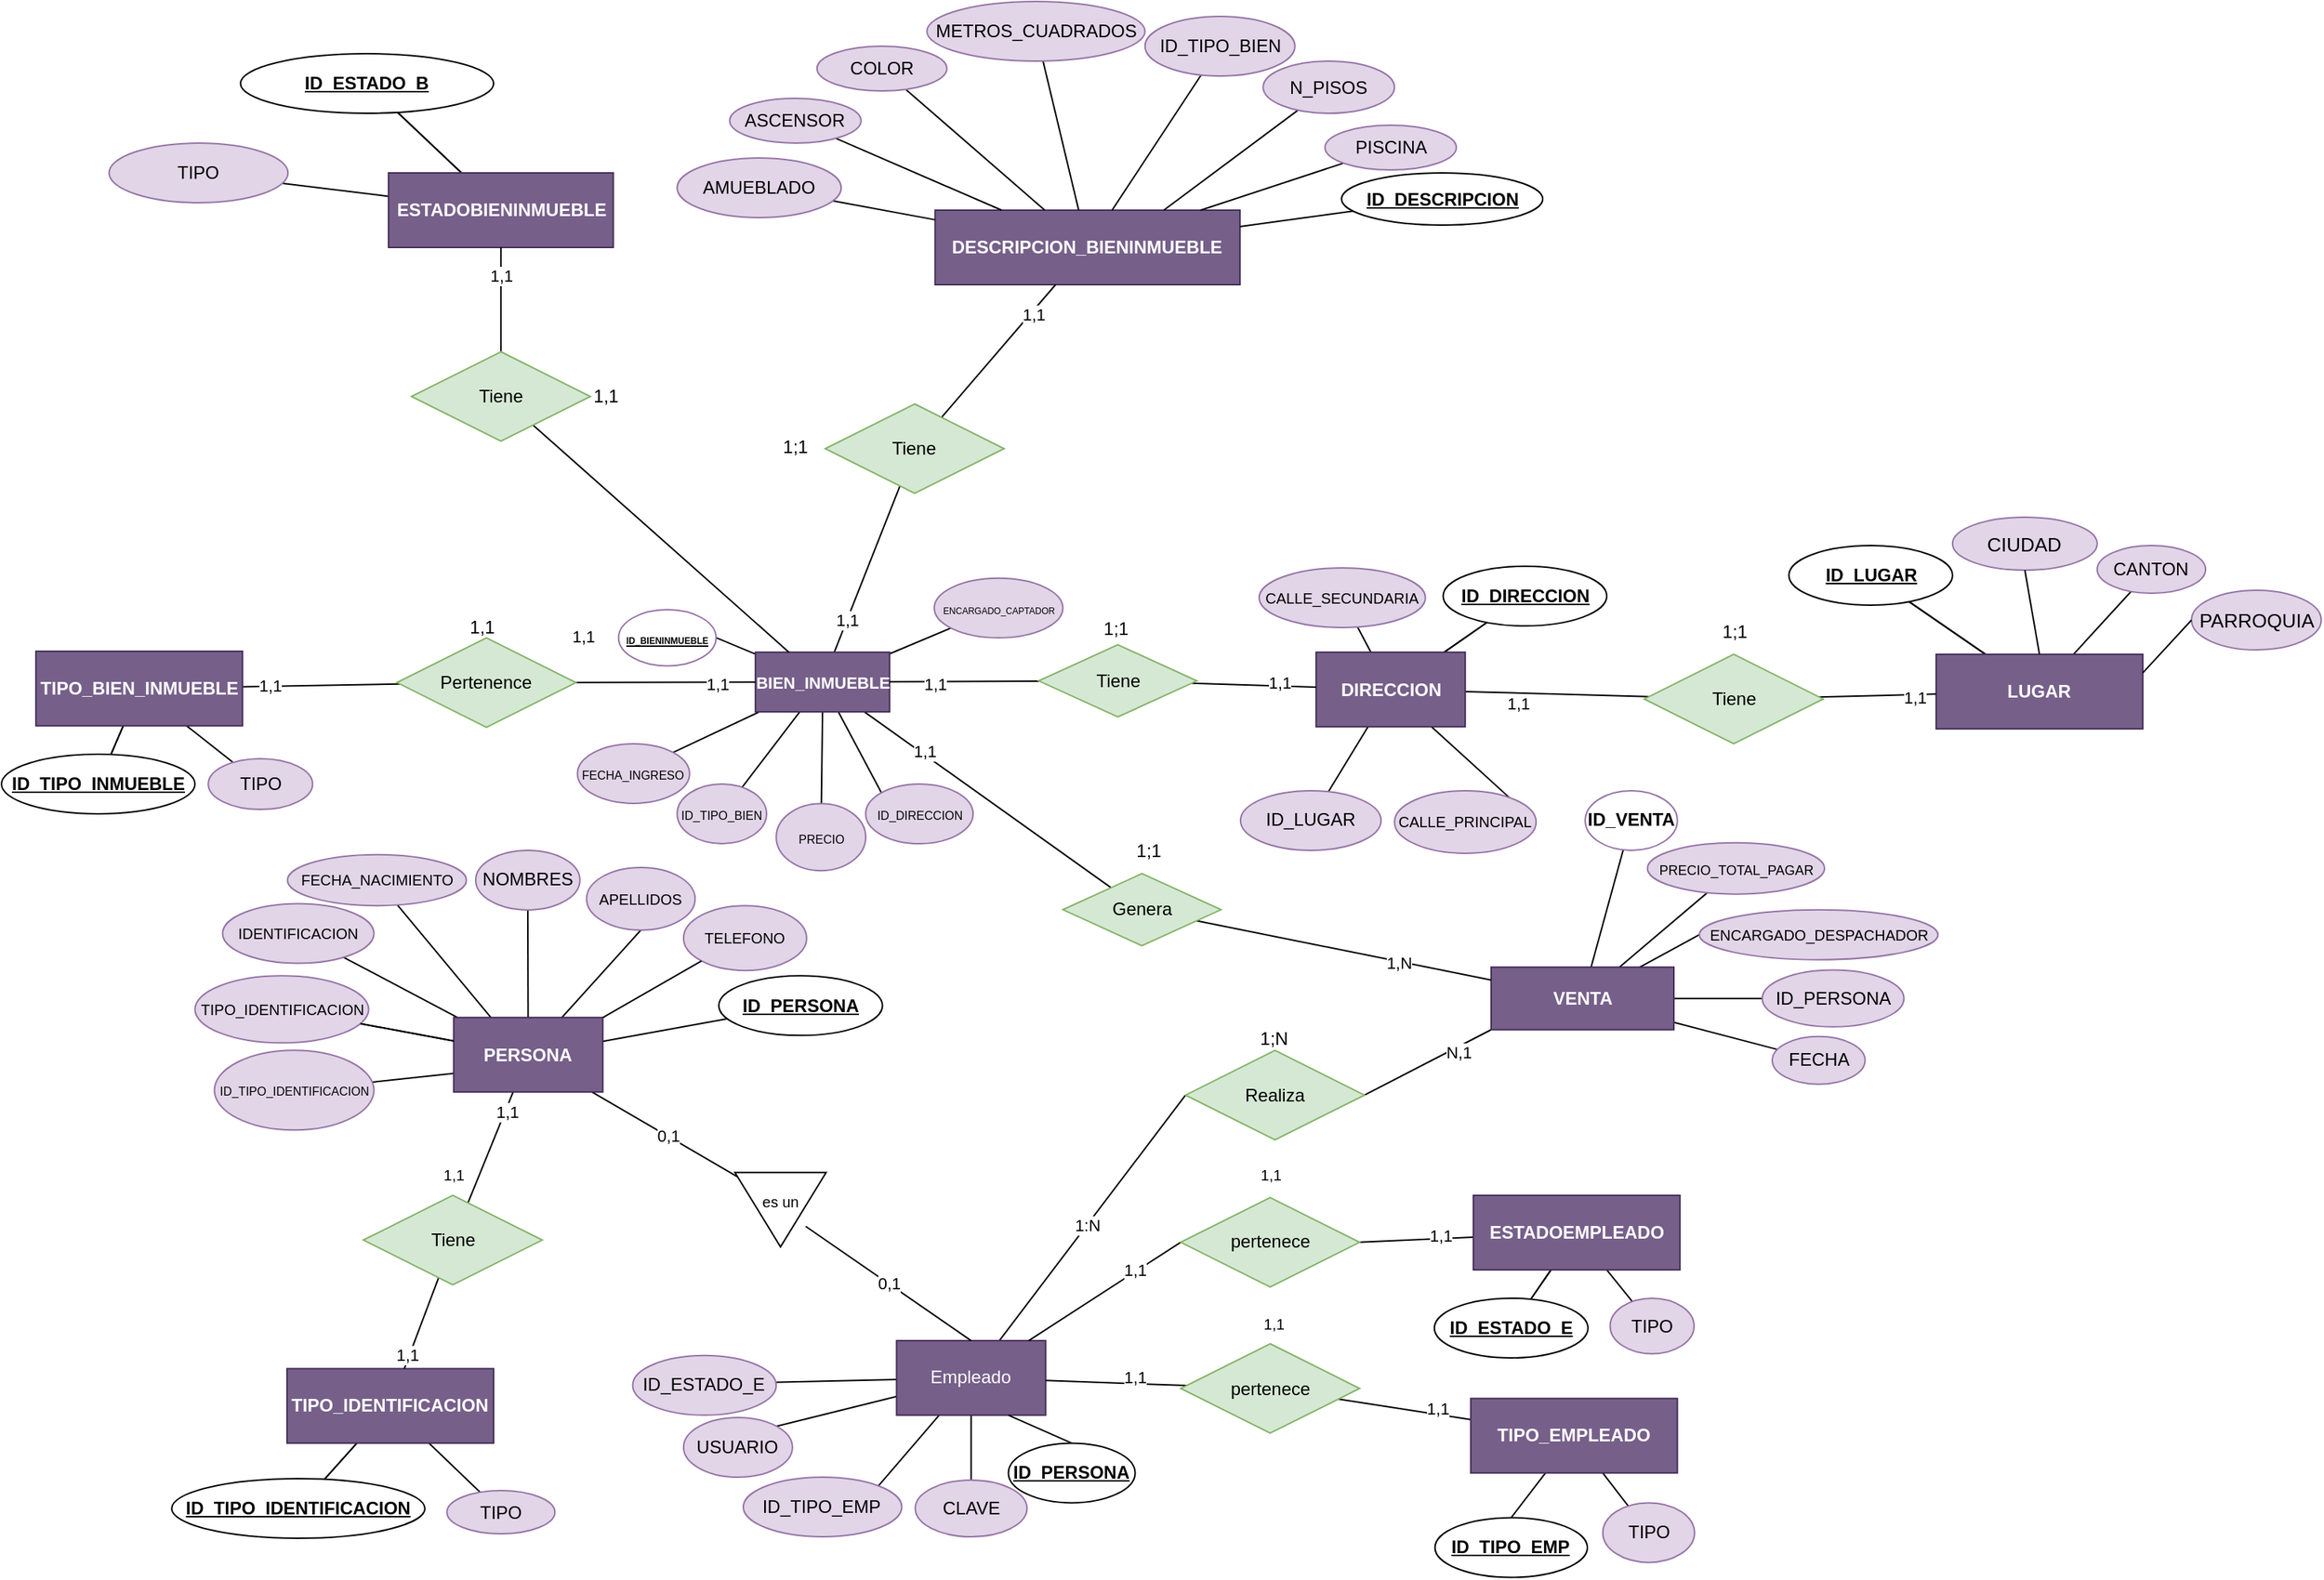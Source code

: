 <mxfile version="20.2.5" type="github">
  <diagram id="VrLLJXBjRSbxZT5z34Pf" name="Page-1">
    <mxGraphModel dx="2840" dy="1198" grid="1" gridSize="10" guides="1" tooltips="1" connect="1" arrows="1" fold="1" page="1" pageScale="1" pageWidth="827" pageHeight="1169" math="0" shadow="0">
      <root>
        <mxCell id="0" />
        <mxCell id="1" parent="0" />
        <mxCell id="OJ1iwJhoWzqSFsac9uJp-1" value="" style="edgeStyle=none;rounded=0;orthogonalLoop=1;jettySize=auto;html=1;endArrow=none;endFill=0;entryX=1;entryY=0.5;entryDx=0;entryDy=0;" edge="1" parent="1" source="OJ1iwJhoWzqSFsac9uJp-11" target="OJ1iwJhoWzqSFsac9uJp-12">
          <mxGeometry relative="1" as="geometry">
            <mxPoint x="528.65" y="450" as="targetPoint" />
          </mxGeometry>
        </mxCell>
        <mxCell id="OJ1iwJhoWzqSFsac9uJp-2" value="" style="edgeStyle=none;rounded=0;orthogonalLoop=1;jettySize=auto;html=1;endArrow=none;endFill=0;" edge="1" parent="1" source="OJ1iwJhoWzqSFsac9uJp-11" target="OJ1iwJhoWzqSFsac9uJp-13">
          <mxGeometry relative="1" as="geometry" />
        </mxCell>
        <mxCell id="OJ1iwJhoWzqSFsac9uJp-3" value="" style="edgeStyle=none;rounded=0;orthogonalLoop=1;jettySize=auto;html=1;endArrow=none;endFill=0;exitX=0.5;exitY=1;exitDx=0;exitDy=0;" edge="1" parent="1" source="OJ1iwJhoWzqSFsac9uJp-11" target="OJ1iwJhoWzqSFsac9uJp-14">
          <mxGeometry relative="1" as="geometry">
            <mxPoint x="645.6" y="564.58" as="sourcePoint" />
          </mxGeometry>
        </mxCell>
        <mxCell id="OJ1iwJhoWzqSFsac9uJp-4" value="" style="rounded=0;orthogonalLoop=1;jettySize=auto;html=1;entryX=0;entryY=0;entryDx=0;entryDy=0;endArrow=none;endFill=0;" edge="1" parent="1" source="OJ1iwJhoWzqSFsac9uJp-11" target="OJ1iwJhoWzqSFsac9uJp-16">
          <mxGeometry relative="1" as="geometry">
            <mxPoint x="768.85" y="502.21" as="targetPoint" />
          </mxGeometry>
        </mxCell>
        <mxCell id="OJ1iwJhoWzqSFsac9uJp-5" value="" style="edgeStyle=none;rounded=0;orthogonalLoop=1;jettySize=auto;html=1;endArrow=none;endFill=0;" edge="1" parent="1" source="OJ1iwJhoWzqSFsac9uJp-11" target="OJ1iwJhoWzqSFsac9uJp-17">
          <mxGeometry relative="1" as="geometry" />
        </mxCell>
        <mxCell id="OJ1iwJhoWzqSFsac9uJp-6" value="" style="edgeStyle=none;rounded=0;orthogonalLoop=1;jettySize=auto;html=1;endArrow=none;endFill=0;entryX=1;entryY=0;entryDx=0;entryDy=0;" edge="1" parent="1" source="OJ1iwJhoWzqSFsac9uJp-11" target="OJ1iwJhoWzqSFsac9uJp-18">
          <mxGeometry relative="1" as="geometry">
            <mxPoint x="475.6" y="564.58" as="targetPoint" />
          </mxGeometry>
        </mxCell>
        <mxCell id="OJ1iwJhoWzqSFsac9uJp-7" style="endArrow=none;html=1;fontFamily=Helvetica;fontSize=11;fontColor=default;align=center;strokeColor=default;edgeStyle=none;" edge="1" parent="1" source="OJ1iwJhoWzqSFsac9uJp-11" target="OJ1iwJhoWzqSFsac9uJp-129">
          <mxGeometry relative="1" as="geometry" />
        </mxCell>
        <mxCell id="OJ1iwJhoWzqSFsac9uJp-8" value="1,1" style="edgeLabel;html=1;align=center;verticalAlign=middle;resizable=0;points=[];" vertex="1" connectable="0" parent="OJ1iwJhoWzqSFsac9uJp-7">
          <mxGeometry x="-0.526" y="2" relative="1" as="geometry">
            <mxPoint as="offset" />
          </mxGeometry>
        </mxCell>
        <mxCell id="OJ1iwJhoWzqSFsac9uJp-9" style="endArrow=none;html=1;fontFamily=Helvetica;fontSize=11;fontColor=default;align=center;strokeColor=default;edgeStyle=none;" edge="1" parent="1" source="OJ1iwJhoWzqSFsac9uJp-11" target="OJ1iwJhoWzqSFsac9uJp-182">
          <mxGeometry relative="1" as="geometry" />
        </mxCell>
        <mxCell id="OJ1iwJhoWzqSFsac9uJp-10" value="1,1" style="edgeLabel;html=1;align=center;verticalAlign=middle;resizable=0;points=[];" vertex="1" connectable="0" parent="OJ1iwJhoWzqSFsac9uJp-9">
          <mxGeometry x="-0.611" relative="1" as="geometry">
            <mxPoint as="offset" />
          </mxGeometry>
        </mxCell>
        <mxCell id="OJ1iwJhoWzqSFsac9uJp-11" value="&lt;font style=&quot;font-size: 11px;&quot;&gt;&lt;b&gt;BIEN_INMUEBLE&lt;/b&gt;&lt;/font&gt;" style="rounded=0;whiteSpace=wrap;html=1;fillColor=#76608a;strokeColor=#432D57;fontColor=#ffffff;" vertex="1" parent="1">
          <mxGeometry x="525.6" y="526.58" width="90" height="40" as="geometry" />
        </mxCell>
        <mxCell id="OJ1iwJhoWzqSFsac9uJp-12" value="&lt;font color=&quot;#000000&quot; style=&quot;font-size: 6px;&quot;&gt;&lt;u&gt;ID_BIENINMUEBLE&lt;/u&gt;&lt;/font&gt;" style="ellipse;whiteSpace=wrap;html=1;rounded=0;fillColor=#FFFFFF;strokeColor=#9673a6;fontColor=#FFFFFF;fontStyle=1" vertex="1" parent="1">
          <mxGeometry x="433.83" y="497.97" width="65.38" height="37.75" as="geometry" />
        </mxCell>
        <mxCell id="OJ1iwJhoWzqSFsac9uJp-13" value="&lt;font style=&quot;font-size: 8px;&quot;&gt;ID_TIPO_BIEN&lt;/font&gt;" style="ellipse;whiteSpace=wrap;html=1;rounded=0;fillColor=#e1d5e7;strokeColor=#9673a6;" vertex="1" parent="1">
          <mxGeometry x="473.11" y="614.99" width="60" height="40" as="geometry" />
        </mxCell>
        <mxCell id="OJ1iwJhoWzqSFsac9uJp-14" value="&lt;font style=&quot;font-size: 8px;&quot;&gt;PRECIO&lt;/font&gt;" style="ellipse;whiteSpace=wrap;html=1;rounded=0;fillColor=#e1d5e7;strokeColor=#9673a6;" vertex="1" parent="1">
          <mxGeometry x="539.55" y="628.09" width="60" height="45" as="geometry" />
        </mxCell>
        <mxCell id="OJ1iwJhoWzqSFsac9uJp-15" style="edgeStyle=none;rounded=0;orthogonalLoop=1;jettySize=auto;html=1;exitX=0.5;exitY=1;exitDx=0;exitDy=0;endArrow=none;endFill=0;" edge="1" parent="1" source="OJ1iwJhoWzqSFsac9uJp-11" target="OJ1iwJhoWzqSFsac9uJp-11">
          <mxGeometry relative="1" as="geometry" />
        </mxCell>
        <mxCell id="OJ1iwJhoWzqSFsac9uJp-16" value="&lt;font style=&quot;font-size: 8px;&quot;&gt;ID_DIRECCION&lt;/font&gt;" style="ellipse;whiteSpace=wrap;html=1;rounded=0;fillColor=#e1d5e7;strokeColor=#9673a6;" vertex="1" parent="1">
          <mxGeometry x="599.55" y="614.99" width="72" height="40" as="geometry" />
        </mxCell>
        <mxCell id="OJ1iwJhoWzqSFsac9uJp-17" value="&lt;font style=&quot;font-size: 6px;&quot;&gt;ENCARGADO_CAPTADOR&lt;/font&gt;" style="ellipse;whiteSpace=wrap;html=1;rounded=0;fillColor=#e1d5e7;strokeColor=#9673a6;" vertex="1" parent="1">
          <mxGeometry x="645.53" y="476.93" width="86.25" height="40" as="geometry" />
        </mxCell>
        <mxCell id="OJ1iwJhoWzqSFsac9uJp-18" value="&lt;font style=&quot;font-size: 8px;&quot;&gt;FECHA_INGRESO&lt;/font&gt;" style="ellipse;whiteSpace=wrap;html=1;rounded=0;fillColor=#e1d5e7;strokeColor=#9673a6;" vertex="1" parent="1">
          <mxGeometry x="406.21" y="587.97" width="75.25" height="40" as="geometry" />
        </mxCell>
        <mxCell id="OJ1iwJhoWzqSFsac9uJp-19" value="" style="edgeStyle=none;rounded=0;orthogonalLoop=1;jettySize=auto;html=1;endArrow=none;endFill=0;" edge="1" parent="1" source="OJ1iwJhoWzqSFsac9uJp-24" target="OJ1iwJhoWzqSFsac9uJp-25">
          <mxGeometry relative="1" as="geometry" />
        </mxCell>
        <mxCell id="OJ1iwJhoWzqSFsac9uJp-20" value="" style="edgeStyle=none;rounded=0;orthogonalLoop=1;jettySize=auto;html=1;endArrow=none;endFill=0;entryX=0;entryY=0.5;entryDx=0;entryDy=0;" edge="1" parent="1" source="OJ1iwJhoWzqSFsac9uJp-24" target="OJ1iwJhoWzqSFsac9uJp-26">
          <mxGeometry relative="1" as="geometry" />
        </mxCell>
        <mxCell id="OJ1iwJhoWzqSFsac9uJp-21" value="" style="edgeStyle=none;rounded=0;orthogonalLoop=1;jettySize=auto;html=1;endArrow=none;endFill=0;entryX=0;entryY=0.5;entryDx=0;entryDy=0;" edge="1" parent="1" source="OJ1iwJhoWzqSFsac9uJp-24" target="OJ1iwJhoWzqSFsac9uJp-57">
          <mxGeometry relative="1" as="geometry" />
        </mxCell>
        <mxCell id="OJ1iwJhoWzqSFsac9uJp-22" value="" style="edgeStyle=none;rounded=0;orthogonalLoop=1;jettySize=auto;html=1;endArrow=none;endFill=0;" edge="1" parent="1" source="OJ1iwJhoWzqSFsac9uJp-24" target="OJ1iwJhoWzqSFsac9uJp-58">
          <mxGeometry relative="1" as="geometry" />
        </mxCell>
        <mxCell id="OJ1iwJhoWzqSFsac9uJp-23" value="" style="edgeStyle=none;rounded=0;orthogonalLoop=1;jettySize=auto;html=1;endArrow=none;endFill=0;" edge="1" parent="1" source="OJ1iwJhoWzqSFsac9uJp-24" target="OJ1iwJhoWzqSFsac9uJp-59">
          <mxGeometry relative="1" as="geometry" />
        </mxCell>
        <mxCell id="OJ1iwJhoWzqSFsac9uJp-24" value="VENTA" style="rounded=0;whiteSpace=wrap;html=1;fillColor=#76608a;strokeColor=#432D57;fontColor=#ffffff;fontStyle=1" vertex="1" parent="1">
          <mxGeometry x="1019" y="737.84" width="122.5" height="42" as="geometry" />
        </mxCell>
        <mxCell id="OJ1iwJhoWzqSFsac9uJp-25" value="&lt;b&gt;&lt;u&gt;&lt;font color=&quot;#000000&quot;&gt;ID_VENTA&lt;/font&gt;&lt;/u&gt;&lt;/b&gt;" style="ellipse;whiteSpace=wrap;html=1;rounded=0;fillColor=#FFFFFF;strokeColor=#9673a6;fontColor=#FFFFFF;fontStyle=0" vertex="1" parent="1">
          <mxGeometry x="1082.05" y="619.47" width="61.8" height="40" as="geometry" />
        </mxCell>
        <mxCell id="OJ1iwJhoWzqSFsac9uJp-26" value="&lt;font style=&quot;font-size: 10px;&quot;&gt;ENCARGADO_DESPACHADOR&lt;/font&gt;" style="ellipse;whiteSpace=wrap;html=1;rounded=0;fillColor=#e1d5e7;strokeColor=#9673a6;" vertex="1" parent="1">
          <mxGeometry x="1158.62" y="699.33" width="160" height="33.51" as="geometry" />
        </mxCell>
        <mxCell id="OJ1iwJhoWzqSFsac9uJp-27" value="" style="rounded=0;orthogonalLoop=1;jettySize=auto;html=1;endArrow=none;endFill=0;" edge="1" parent="1" source="OJ1iwJhoWzqSFsac9uJp-37" target="OJ1iwJhoWzqSFsac9uJp-38">
          <mxGeometry relative="1" as="geometry" />
        </mxCell>
        <mxCell id="OJ1iwJhoWzqSFsac9uJp-28" value="" style="edgeStyle=none;rounded=0;orthogonalLoop=1;jettySize=auto;html=1;endArrow=none;endFill=0;" edge="1" parent="1" source="OJ1iwJhoWzqSFsac9uJp-37" target="OJ1iwJhoWzqSFsac9uJp-39">
          <mxGeometry relative="1" as="geometry" />
        </mxCell>
        <mxCell id="OJ1iwJhoWzqSFsac9uJp-29" value="" style="edgeStyle=none;rounded=0;orthogonalLoop=1;jettySize=auto;html=1;endArrow=none;endFill=0;entryX=0.5;entryY=1;entryDx=0;entryDy=0;" edge="1" parent="1" source="OJ1iwJhoWzqSFsac9uJp-37" target="OJ1iwJhoWzqSFsac9uJp-41">
          <mxGeometry relative="1" as="geometry">
            <mxPoint x="279.069" y="828.034" as="targetPoint" />
          </mxGeometry>
        </mxCell>
        <mxCell id="OJ1iwJhoWzqSFsac9uJp-30" value="" style="edgeStyle=none;rounded=0;orthogonalLoop=1;jettySize=auto;html=1;endArrow=none;endFill=0;" edge="1" parent="1" source="OJ1iwJhoWzqSFsac9uJp-37" target="OJ1iwJhoWzqSFsac9uJp-40">
          <mxGeometry relative="1" as="geometry" />
        </mxCell>
        <mxCell id="OJ1iwJhoWzqSFsac9uJp-31" value="" style="edgeStyle=none;rounded=0;orthogonalLoop=1;jettySize=auto;html=1;endArrow=none;endFill=0;" edge="1" parent="1" source="OJ1iwJhoWzqSFsac9uJp-37" target="OJ1iwJhoWzqSFsac9uJp-60">
          <mxGeometry relative="1" as="geometry" />
        </mxCell>
        <mxCell id="OJ1iwJhoWzqSFsac9uJp-32" value="" style="rounded=0;orthogonalLoop=1;jettySize=auto;html=1;endArrow=none;endFill=0;startArrow=none;exitX=0;exitY=0.75;exitDx=0;exitDy=0;" edge="1" parent="1" source="OJ1iwJhoWzqSFsac9uJp-37" target="OJ1iwJhoWzqSFsac9uJp-42">
          <mxGeometry relative="1" as="geometry" />
        </mxCell>
        <mxCell id="OJ1iwJhoWzqSFsac9uJp-33" value="" style="edgeStyle=none;rounded=0;orthogonalLoop=1;jettySize=auto;html=1;endArrow=none;endFill=0;exitX=0.25;exitY=0;exitDx=0;exitDy=0;" edge="1" parent="1" source="OJ1iwJhoWzqSFsac9uJp-37" target="OJ1iwJhoWzqSFsac9uJp-43">
          <mxGeometry relative="1" as="geometry" />
        </mxCell>
        <mxCell id="OJ1iwJhoWzqSFsac9uJp-34" style="endArrow=none;html=1;fontFamily=Helvetica;fontSize=11;fontColor=default;align=center;strokeColor=default;edgeStyle=none;" edge="1" parent="1" source="OJ1iwJhoWzqSFsac9uJp-37" target="OJ1iwJhoWzqSFsac9uJp-137">
          <mxGeometry relative="1" as="geometry" />
        </mxCell>
        <mxCell id="OJ1iwJhoWzqSFsac9uJp-35" value="1,1" style="edgeLabel;html=1;align=center;verticalAlign=middle;resizable=0;points=[];" connectable="0" vertex="1" parent="OJ1iwJhoWzqSFsac9uJp-34">
          <mxGeometry x="-0.629" y="1" relative="1" as="geometry">
            <mxPoint y="-1" as="offset" />
          </mxGeometry>
        </mxCell>
        <mxCell id="OJ1iwJhoWzqSFsac9uJp-36" value="0,1" style="rounded=0;orthogonalLoop=1;jettySize=auto;html=1;endArrow=none;endFill=0;" edge="1" parent="1" source="OJ1iwJhoWzqSFsac9uJp-37" target="OJ1iwJhoWzqSFsac9uJp-146">
          <mxGeometry relative="1" as="geometry" />
        </mxCell>
        <mxCell id="OJ1iwJhoWzqSFsac9uJp-37" value="PERSONA" style="rounded=0;whiteSpace=wrap;html=1;fillColor=#76608a;strokeColor=#432D57;fontColor=#ffffff;fontStyle=1" vertex="1" parent="1">
          <mxGeometry x="323.25" y="771.64" width="100" height="50" as="geometry" />
        </mxCell>
        <mxCell id="OJ1iwJhoWzqSFsac9uJp-38" value="NOMBRES" style="ellipse;whiteSpace=wrap;html=1;rounded=0;fillColor=#e1d5e7;strokeColor=#9673a6;" vertex="1" parent="1">
          <mxGeometry x="338.02" y="659.47" width="69.88" height="40" as="geometry" />
        </mxCell>
        <mxCell id="OJ1iwJhoWzqSFsac9uJp-39" value="ID_PERSONA" style="ellipse;whiteSpace=wrap;html=1;rounded=0;fillColor=#FFFFFF;fontColor=#000000;fontStyle=5" vertex="1" parent="1">
          <mxGeometry x="501.05" y="743.68" width="109.75" height="40" as="geometry" />
        </mxCell>
        <mxCell id="OJ1iwJhoWzqSFsac9uJp-40" value="&lt;span style=&quot;font-size: 10px;&quot;&gt;IDENTIFICACION&lt;/span&gt;" style="ellipse;whiteSpace=wrap;html=1;rounded=0;fillColor=#e1d5e7;strokeColor=#9673a6;" vertex="1" parent="1">
          <mxGeometry x="168.28" y="695.26" width="101.5" height="40" as="geometry" />
        </mxCell>
        <mxCell id="OJ1iwJhoWzqSFsac9uJp-41" value="&lt;span style=&quot;font-size: 10px;&quot;&gt;APELLIDOS&lt;/span&gt;" style="ellipse;whiteSpace=wrap;html=1;rounded=0;fillColor=#e1d5e7;strokeColor=#9673a6;" vertex="1" parent="1">
          <mxGeometry x="412.36" y="670.97" width="72.79" height="42.04" as="geometry" />
        </mxCell>
        <mxCell id="OJ1iwJhoWzqSFsac9uJp-42" value="&lt;font style=&quot;font-size: 8px;&quot;&gt;ID_TIPO_IDENTIFICACION&lt;/font&gt;" style="ellipse;whiteSpace=wrap;html=1;fillColor=#e1d5e7;strokeColor=#9673a6;rounded=0;" vertex="1" parent="1">
          <mxGeometry x="162.78" y="793.66" width="107" height="53.51" as="geometry" />
        </mxCell>
        <mxCell id="OJ1iwJhoWzqSFsac9uJp-43" value="&lt;font style=&quot;font-size: 10px;&quot;&gt;FECHA_NACIMIENTO&lt;/font&gt;" style="ellipse;whiteSpace=wrap;html=1;fillColor=#e1d5e7;strokeColor=#9673a6;rounded=0;" vertex="1" parent="1">
          <mxGeometry x="211.78" y="662.35" width="120" height="34.24" as="geometry" />
        </mxCell>
        <mxCell id="OJ1iwJhoWzqSFsac9uJp-44" value="" style="edgeStyle=none;rounded=0;orthogonalLoop=1;jettySize=auto;html=1;endArrow=none;endFill=0;entryX=1;entryY=0;entryDx=0;entryDy=0;" edge="1" parent="1" source="OJ1iwJhoWzqSFsac9uJp-50" target="OJ1iwJhoWzqSFsac9uJp-55">
          <mxGeometry relative="1" as="geometry">
            <mxPoint x="559.5" y="1045.894" as="targetPoint" />
          </mxGeometry>
        </mxCell>
        <mxCell id="OJ1iwJhoWzqSFsac9uJp-45" value="" style="rounded=0;orthogonalLoop=1;jettySize=auto;html=1;endArrow=none;endFill=0;entryX=1;entryY=0;entryDx=0;entryDy=0;" edge="1" parent="1" source="OJ1iwJhoWzqSFsac9uJp-50" target="OJ1iwJhoWzqSFsac9uJp-53">
          <mxGeometry relative="1" as="geometry" />
        </mxCell>
        <mxCell id="OJ1iwJhoWzqSFsac9uJp-46" value="" style="edgeStyle=none;rounded=0;orthogonalLoop=1;jettySize=auto;html=1;endArrow=none;endFill=0;entryX=0;entryY=0.5;entryDx=0;entryDy=0;" edge="1" parent="1" source="OJ1iwJhoWzqSFsac9uJp-50" target="OJ1iwJhoWzqSFsac9uJp-54">
          <mxGeometry relative="1" as="geometry" />
        </mxCell>
        <mxCell id="OJ1iwJhoWzqSFsac9uJp-47" value="" style="edgeStyle=none;rounded=0;orthogonalLoop=1;jettySize=auto;html=1;endArrow=none;endFill=0;exitX=0.5;exitY=1;exitDx=0;exitDy=0;" edge="1" parent="1" source="OJ1iwJhoWzqSFsac9uJp-50" target="OJ1iwJhoWzqSFsac9uJp-56">
          <mxGeometry relative="1" as="geometry">
            <mxPoint x="817.815" y="930.045" as="targetPoint" />
          </mxGeometry>
        </mxCell>
        <mxCell id="OJ1iwJhoWzqSFsac9uJp-48" style="endArrow=none;html=1;fontFamily=Helvetica;fontSize=11;fontColor=default;align=center;strokeColor=default;edgeStyle=none;entryX=0;entryY=0.5;entryDx=0;entryDy=0;" edge="1" parent="1" source="OJ1iwJhoWzqSFsac9uJp-50" target="OJ1iwJhoWzqSFsac9uJp-133">
          <mxGeometry relative="1" as="geometry" />
        </mxCell>
        <mxCell id="OJ1iwJhoWzqSFsac9uJp-49" value="1:N" style="edgeLabel;html=1;align=center;verticalAlign=middle;resizable=0;points=[];" connectable="0" vertex="1" parent="OJ1iwJhoWzqSFsac9uJp-48">
          <mxGeometry x="-0.322" y="-2" relative="1" as="geometry">
            <mxPoint x="15" y="-23" as="offset" />
          </mxGeometry>
        </mxCell>
        <mxCell id="OJ1iwJhoWzqSFsac9uJp-50" value="Empleado" style="rounded=0;whiteSpace=wrap;html=1;fillColor=#76608a;strokeColor=#432D57;fontColor=#ffffff;" vertex="1" parent="1">
          <mxGeometry x="620.25" y="988.41" width="100" height="50" as="geometry" />
        </mxCell>
        <mxCell id="OJ1iwJhoWzqSFsac9uJp-51" style="edgeStyle=none;rounded=0;orthogonalLoop=1;jettySize=auto;html=1;exitX=0.5;exitY=0;exitDx=0;exitDy=0;entryX=0.75;entryY=1;entryDx=0;entryDy=0;endArrow=none;endFill=0;" edge="1" parent="1" source="OJ1iwJhoWzqSFsac9uJp-52" target="OJ1iwJhoWzqSFsac9uJp-50">
          <mxGeometry relative="1" as="geometry" />
        </mxCell>
        <mxCell id="OJ1iwJhoWzqSFsac9uJp-52" value="&lt;font color=&quot;#000000&quot;&gt;&lt;u&gt;ID_PERSONA&lt;/u&gt;&lt;/font&gt;" style="ellipse;whiteSpace=wrap;html=1;rounded=0;fillColor=#FFFFFF;fontColor=#FFFFFF;fontStyle=1" vertex="1" parent="1">
          <mxGeometry x="695.25" y="1057.21" width="85" height="40" as="geometry" />
        </mxCell>
        <mxCell id="OJ1iwJhoWzqSFsac9uJp-53" value="ID_TIPO_EMP" style="ellipse;whiteSpace=wrap;html=1;fillColor=#e1d5e7;strokeColor=#9673a6;rounded=0;" vertex="1" parent="1">
          <mxGeometry x="517.48" y="1080" width="106.25" height="40" as="geometry" />
        </mxCell>
        <mxCell id="OJ1iwJhoWzqSFsac9uJp-54" value="ID_ESTADO_E" style="ellipse;whiteSpace=wrap;html=1;fillColor=#e1d5e7;strokeColor=#9673a6;rounded=0;" vertex="1" parent="1">
          <mxGeometry x="443.3" y="998.41" width="96.25" height="40" as="geometry" />
        </mxCell>
        <mxCell id="OJ1iwJhoWzqSFsac9uJp-55" value="USUARIO" style="ellipse;whiteSpace=wrap;html=1;fillColor=#e1d5e7;strokeColor=#9673a6;rounded=0;" vertex="1" parent="1">
          <mxGeometry x="477.42" y="1040" width="73" height="40" as="geometry" />
        </mxCell>
        <mxCell id="OJ1iwJhoWzqSFsac9uJp-56" value="CLAVE" style="ellipse;whiteSpace=wrap;html=1;fillColor=#e1d5e7;strokeColor=#9673a6;rounded=0;" vertex="1" parent="1">
          <mxGeometry x="632.75" y="1081.96" width="75" height="38.04" as="geometry" />
        </mxCell>
        <mxCell id="OJ1iwJhoWzqSFsac9uJp-57" value="ID_PERSONA" style="ellipse;whiteSpace=wrap;html=1;fillColor=#e1d5e7;strokeColor=#9673a6;rounded=0;" vertex="1" parent="1">
          <mxGeometry x="1200.8" y="739.78" width="95" height="38.13" as="geometry" />
        </mxCell>
        <mxCell id="OJ1iwJhoWzqSFsac9uJp-58" value="FECHA" style="ellipse;whiteSpace=wrap;html=1;fillColor=#e1d5e7;strokeColor=#9673a6;rounded=0;" vertex="1" parent="1">
          <mxGeometry x="1207.5" y="784.34" width="62.24" height="32" as="geometry" />
        </mxCell>
        <mxCell id="OJ1iwJhoWzqSFsac9uJp-59" value="&lt;font style=&quot;font-size: 9px;&quot;&gt;PRECIO_TOTAL_PAGAR&lt;/font&gt;" style="ellipse;whiteSpace=wrap;html=1;fillColor=#e1d5e7;strokeColor=#9673a6;rounded=0;" vertex="1" parent="1">
          <mxGeometry x="1123.81" y="654.33" width="118.75" height="34.51" as="geometry" />
        </mxCell>
        <mxCell id="OJ1iwJhoWzqSFsac9uJp-60" value="&lt;font style=&quot;font-size: 10px;&quot;&gt;TIPO_IDENTIFICACION&lt;/font&gt;" style="ellipse;whiteSpace=wrap;html=1;rounded=0;fillColor=#e1d5e7;strokeColor=#9673a6;" vertex="1" parent="1">
          <mxGeometry x="149.75" y="743.68" width="116.5" height="45" as="geometry" />
        </mxCell>
        <mxCell id="OJ1iwJhoWzqSFsac9uJp-61" value="" style="rounded=0;orthogonalLoop=1;jettySize=auto;html=1;endArrow=none;endFill=0;" edge="1" parent="1" source="OJ1iwJhoWzqSFsac9uJp-37" target="OJ1iwJhoWzqSFsac9uJp-60">
          <mxGeometry relative="1" as="geometry">
            <mxPoint x="370.585" y="821.64" as="sourcePoint" />
            <mxPoint x="353.817" y="978.929" as="targetPoint" />
          </mxGeometry>
        </mxCell>
        <mxCell id="OJ1iwJhoWzqSFsac9uJp-62" value="&lt;font style=&quot;font-size: 10px;&quot;&gt;TELEFONO&lt;/font&gt;" style="ellipse;whiteSpace=wrap;html=1;fillColor=#e1d5e7;strokeColor=#9673a6;rounded=0;" vertex="1" parent="1">
          <mxGeometry x="477.42" y="696.59" width="82.5" height="43.51" as="geometry" />
        </mxCell>
        <mxCell id="OJ1iwJhoWzqSFsac9uJp-63" value="" style="edgeStyle=none;rounded=0;orthogonalLoop=1;jettySize=auto;html=1;endArrow=none;endFill=0;exitX=1;exitY=0;exitDx=0;exitDy=0;entryX=0;entryY=1;entryDx=0;entryDy=0;" edge="1" parent="1" source="OJ1iwJhoWzqSFsac9uJp-37" target="OJ1iwJhoWzqSFsac9uJp-62">
          <mxGeometry relative="1" as="geometry">
            <mxPoint x="418.46" y="803.66" as="sourcePoint" />
            <mxPoint x="476.39" y="740.91" as="targetPoint" />
          </mxGeometry>
        </mxCell>
        <mxCell id="OJ1iwJhoWzqSFsac9uJp-64" value="" style="rounded=0;orthogonalLoop=1;jettySize=auto;html=1;endArrow=none;endFill=0;" edge="1" parent="1" source="OJ1iwJhoWzqSFsac9uJp-71" target="OJ1iwJhoWzqSFsac9uJp-72">
          <mxGeometry relative="1" as="geometry" />
        </mxCell>
        <mxCell id="OJ1iwJhoWzqSFsac9uJp-65" value="" style="edgeStyle=none;rounded=0;orthogonalLoop=1;jettySize=auto;html=1;endArrow=none;endFill=0;" edge="1" parent="1" source="OJ1iwJhoWzqSFsac9uJp-71" target="OJ1iwJhoWzqSFsac9uJp-73">
          <mxGeometry relative="1" as="geometry" />
        </mxCell>
        <mxCell id="OJ1iwJhoWzqSFsac9uJp-66" value="" style="edgeStyle=none;rounded=0;orthogonalLoop=1;jettySize=auto;html=1;endArrow=none;endFill=0;" edge="1" parent="1" source="OJ1iwJhoWzqSFsac9uJp-71" target="OJ1iwJhoWzqSFsac9uJp-73">
          <mxGeometry relative="1" as="geometry" />
        </mxCell>
        <mxCell id="OJ1iwJhoWzqSFsac9uJp-67" value="" style="edgeStyle=none;rounded=0;orthogonalLoop=1;jettySize=auto;html=1;endArrow=none;endFill=0;entryX=1;entryY=0.5;entryDx=0;entryDy=0;" edge="1" parent="1" source="OJ1iwJhoWzqSFsac9uJp-71" target="OJ1iwJhoWzqSFsac9uJp-75">
          <mxGeometry relative="1" as="geometry">
            <mxPoint x="857.419" y="582.974" as="targetPoint" />
          </mxGeometry>
        </mxCell>
        <mxCell id="OJ1iwJhoWzqSFsac9uJp-68" value="" style="edgeStyle=none;rounded=0;orthogonalLoop=1;jettySize=auto;html=1;endArrow=none;endFill=0;" edge="1" parent="1" source="OJ1iwJhoWzqSFsac9uJp-71" target="OJ1iwJhoWzqSFsac9uJp-74">
          <mxGeometry relative="1" as="geometry" />
        </mxCell>
        <mxCell id="OJ1iwJhoWzqSFsac9uJp-69" style="endArrow=none;html=1;fontFamily=Helvetica;fontSize=11;fontColor=default;align=center;strokeColor=default;" edge="1" parent="1" source="OJ1iwJhoWzqSFsac9uJp-71" target="OJ1iwJhoWzqSFsac9uJp-161">
          <mxGeometry relative="1" as="geometry" />
        </mxCell>
        <mxCell id="OJ1iwJhoWzqSFsac9uJp-70" value="1,1" style="edgeLabel;html=1;align=center;verticalAlign=middle;resizable=0;points=[];" vertex="1" connectable="0" parent="OJ1iwJhoWzqSFsac9uJp-69">
          <mxGeometry x="-0.421" y="-7" relative="1" as="geometry">
            <mxPoint as="offset" />
          </mxGeometry>
        </mxCell>
        <mxCell id="OJ1iwJhoWzqSFsac9uJp-71" value="DIRECCION" style="rounded=0;whiteSpace=wrap;html=1;fillColor=#76608a;strokeColor=#432D57;fontColor=#ffffff;fontStyle=1" vertex="1" parent="1">
          <mxGeometry x="901.6" y="526.58" width="100" height="50" as="geometry" />
        </mxCell>
        <mxCell id="OJ1iwJhoWzqSFsac9uJp-72" value="ID_LUGAR" style="ellipse;whiteSpace=wrap;html=1;rounded=0;fillColor=#e1d5e7;strokeColor=#9673a6;" vertex="1" parent="1">
          <mxGeometry x="850.91" y="619.47" width="94.25" height="40" as="geometry" />
        </mxCell>
        <mxCell id="OJ1iwJhoWzqSFsac9uJp-73" value="ID_DIRECCION" style="ellipse;whiteSpace=wrap;html=1;rounded=0;fillColor=#FFFFFF;fontColor=#000000;fontStyle=5" vertex="1" parent="1">
          <mxGeometry x="986.78" y="468.91" width="109.75" height="40" as="geometry" />
        </mxCell>
        <mxCell id="OJ1iwJhoWzqSFsac9uJp-74" value="&lt;span style=&quot;font-size: 10px;&quot;&gt;CALLE_SECUNDARIA&lt;/span&gt;" style="ellipse;whiteSpace=wrap;html=1;rounded=0;fillColor=#e1d5e7;strokeColor=#9673a6;" vertex="1" parent="1">
          <mxGeometry x="863.4" y="470.0" width="111.5" height="40" as="geometry" />
        </mxCell>
        <mxCell id="OJ1iwJhoWzqSFsac9uJp-75" value="&lt;span style=&quot;font-size: 10px;&quot;&gt;CALLE_PRINCIPAL&lt;/span&gt;" style="ellipse;whiteSpace=wrap;html=1;rounded=0;fillColor=#e1d5e7;strokeColor=#9673a6;" vertex="1" parent="1">
          <mxGeometry x="954.15" y="619.47" width="95" height="42.04" as="geometry" />
        </mxCell>
        <mxCell id="OJ1iwJhoWzqSFsac9uJp-76" value="" style="rounded=0;orthogonalLoop=1;jettySize=auto;html=1;endArrow=none;endFill=0;" edge="1" parent="1" source="OJ1iwJhoWzqSFsac9uJp-81" target="OJ1iwJhoWzqSFsac9uJp-82">
          <mxGeometry relative="1" as="geometry" />
        </mxCell>
        <mxCell id="OJ1iwJhoWzqSFsac9uJp-77" value="" style="edgeStyle=none;rounded=0;orthogonalLoop=1;jettySize=auto;html=1;endArrow=none;endFill=0;" edge="1" parent="1" source="OJ1iwJhoWzqSFsac9uJp-81" target="OJ1iwJhoWzqSFsac9uJp-83">
          <mxGeometry relative="1" as="geometry" />
        </mxCell>
        <mxCell id="OJ1iwJhoWzqSFsac9uJp-78" value="" style="edgeStyle=none;rounded=0;orthogonalLoop=1;jettySize=auto;html=1;endArrow=none;endFill=0;" edge="1" parent="1" source="OJ1iwJhoWzqSFsac9uJp-81" target="OJ1iwJhoWzqSFsac9uJp-83">
          <mxGeometry relative="1" as="geometry" />
        </mxCell>
        <mxCell id="OJ1iwJhoWzqSFsac9uJp-79" style="endArrow=none;html=1;fontFamily=Helvetica;fontSize=11;fontColor=default;align=center;strokeColor=default;edgeStyle=none;" edge="1" parent="1" source="OJ1iwJhoWzqSFsac9uJp-81" target="OJ1iwJhoWzqSFsac9uJp-113">
          <mxGeometry relative="1" as="geometry" />
        </mxCell>
        <mxCell id="OJ1iwJhoWzqSFsac9uJp-80" value="1,1" style="edgeLabel;html=1;align=center;verticalAlign=middle;resizable=0;points=[];" vertex="1" connectable="0" parent="OJ1iwJhoWzqSFsac9uJp-79">
          <mxGeometry x="-0.633" y="1" relative="1" as="geometry">
            <mxPoint x="-1" as="offset" />
          </mxGeometry>
        </mxCell>
        <mxCell id="OJ1iwJhoWzqSFsac9uJp-81" value="TIPO_BIEN_INMUEBLE" style="rounded=0;whiteSpace=wrap;html=1;fillColor=#76608a;strokeColor=#432D57;fontColor=#ffffff;fontStyle=1" vertex="1" parent="1">
          <mxGeometry x="43.1" y="525.92" width="138.56" height="50" as="geometry" />
        </mxCell>
        <mxCell id="OJ1iwJhoWzqSFsac9uJp-82" value="TIPO" style="ellipse;whiteSpace=wrap;html=1;rounded=0;fillColor=#e1d5e7;strokeColor=#9673a6;" vertex="1" parent="1">
          <mxGeometry x="158.65" y="597.94" width="70" height="34.1" as="geometry" />
        </mxCell>
        <mxCell id="OJ1iwJhoWzqSFsac9uJp-83" value="ID_TIPO_INMUEBLE" style="ellipse;whiteSpace=wrap;html=1;rounded=0;fillColor=#FFFFFF;fontColor=#000000;fontStyle=5" vertex="1" parent="1">
          <mxGeometry x="20" y="594.99" width="129.75" height="40" as="geometry" />
        </mxCell>
        <mxCell id="OJ1iwJhoWzqSFsac9uJp-84" value="" style="rounded=0;orthogonalLoop=1;jettySize=auto;html=1;endArrow=none;endFill=0;" edge="1" parent="1" source="OJ1iwJhoWzqSFsac9uJp-88" target="OJ1iwJhoWzqSFsac9uJp-89">
          <mxGeometry relative="1" as="geometry" />
        </mxCell>
        <mxCell id="OJ1iwJhoWzqSFsac9uJp-85" value="" style="edgeStyle=none;rounded=0;orthogonalLoop=1;jettySize=auto;html=1;endArrow=none;endFill=0;entryX=0.5;entryY=0;entryDx=0;entryDy=0;" edge="1" parent="1" source="OJ1iwJhoWzqSFsac9uJp-88" target="OJ1iwJhoWzqSFsac9uJp-90">
          <mxGeometry relative="1" as="geometry">
            <mxPoint x="643.702" y="1243.131" as="targetPoint" />
          </mxGeometry>
        </mxCell>
        <mxCell id="OJ1iwJhoWzqSFsac9uJp-86" style="endArrow=none;html=1;fontFamily=Helvetica;fontSize=11;fontColor=default;align=center;strokeColor=default;edgeStyle=none;" edge="1" parent="1" source="OJ1iwJhoWzqSFsac9uJp-88" target="OJ1iwJhoWzqSFsac9uJp-117">
          <mxGeometry relative="1" as="geometry" />
        </mxCell>
        <mxCell id="OJ1iwJhoWzqSFsac9uJp-87" value="1,1" style="edgeLabel;html=1;align=center;verticalAlign=middle;resizable=0;points=[];" vertex="1" connectable="0" parent="OJ1iwJhoWzqSFsac9uJp-86">
          <mxGeometry x="-0.483" y="-4" relative="1" as="geometry">
            <mxPoint as="offset" />
          </mxGeometry>
        </mxCell>
        <mxCell id="OJ1iwJhoWzqSFsac9uJp-88" value="TIPO_EMPLEADO" style="rounded=0;whiteSpace=wrap;html=1;fillColor=#76608a;strokeColor=#432D57;fontColor=#ffffff;fontStyle=1" vertex="1" parent="1">
          <mxGeometry x="1005.29" y="1027.21" width="138.56" height="50" as="geometry" />
        </mxCell>
        <mxCell id="OJ1iwJhoWzqSFsac9uJp-89" value="TIPO" style="ellipse;whiteSpace=wrap;html=1;rounded=0;fillColor=#e1d5e7;strokeColor=#9673a6;" vertex="1" parent="1">
          <mxGeometry x="1093.86" y="1097.21" width="61.53" height="40" as="geometry" />
        </mxCell>
        <mxCell id="OJ1iwJhoWzqSFsac9uJp-90" value="ID_TIPO_EMP" style="ellipse;whiteSpace=wrap;html=1;rounded=0;fillColor=#FFFFFF;fontColor=#000000;fontStyle=5" vertex="1" parent="1">
          <mxGeometry x="981.3" y="1107.21" width="102.23" height="40" as="geometry" />
        </mxCell>
        <mxCell id="OJ1iwJhoWzqSFsac9uJp-91" value="" style="rounded=0;orthogonalLoop=1;jettySize=auto;html=1;endArrow=none;endFill=0;" edge="1" parent="1" source="OJ1iwJhoWzqSFsac9uJp-94" target="OJ1iwJhoWzqSFsac9uJp-95">
          <mxGeometry relative="1" as="geometry" />
        </mxCell>
        <mxCell id="OJ1iwJhoWzqSFsac9uJp-92" value="" style="edgeStyle=none;rounded=0;orthogonalLoop=1;jettySize=auto;html=1;endArrow=none;endFill=0;" edge="1" parent="1" source="OJ1iwJhoWzqSFsac9uJp-94" target="OJ1iwJhoWzqSFsac9uJp-96">
          <mxGeometry relative="1" as="geometry" />
        </mxCell>
        <mxCell id="OJ1iwJhoWzqSFsac9uJp-93" value="" style="edgeStyle=none;rounded=0;orthogonalLoop=1;jettySize=auto;html=1;endArrow=none;endFill=0;" edge="1" parent="1" source="OJ1iwJhoWzqSFsac9uJp-94" target="OJ1iwJhoWzqSFsac9uJp-96">
          <mxGeometry relative="1" as="geometry" />
        </mxCell>
        <mxCell id="OJ1iwJhoWzqSFsac9uJp-94" value="TIPO_IDENTIFICACION" style="rounded=0;whiteSpace=wrap;html=1;fillColor=#76608a;strokeColor=#432D57;fontColor=#ffffff;fontStyle=1" vertex="1" parent="1">
          <mxGeometry x="211.47" y="1007.21" width="138.56" height="50" as="geometry" />
        </mxCell>
        <mxCell id="OJ1iwJhoWzqSFsac9uJp-95" value="TIPO" style="ellipse;whiteSpace=wrap;html=1;rounded=0;fillColor=#e1d5e7;strokeColor=#9673a6;" vertex="1" parent="1">
          <mxGeometry x="318.73" y="1089" width="72.39" height="29.02" as="geometry" />
        </mxCell>
        <mxCell id="OJ1iwJhoWzqSFsac9uJp-96" value="ID_TIPO_IDENTIFICACION" style="ellipse;whiteSpace=wrap;html=1;rounded=0;fillColor=#FFFFFF;fontColor=#000000;fontStyle=5" vertex="1" parent="1">
          <mxGeometry x="134.16" y="1080.98" width="169.75" height="40" as="geometry" />
        </mxCell>
        <mxCell id="OJ1iwJhoWzqSFsac9uJp-97" value="" style="rounded=0;orthogonalLoop=1;jettySize=auto;html=1;endArrow=none;endFill=0;" edge="1" parent="1" source="OJ1iwJhoWzqSFsac9uJp-100" target="OJ1iwJhoWzqSFsac9uJp-101">
          <mxGeometry relative="1" as="geometry" />
        </mxCell>
        <mxCell id="OJ1iwJhoWzqSFsac9uJp-98" value="" style="edgeStyle=none;rounded=0;orthogonalLoop=1;jettySize=auto;html=1;endArrow=none;endFill=0;" edge="1" parent="1" source="OJ1iwJhoWzqSFsac9uJp-100" target="OJ1iwJhoWzqSFsac9uJp-102">
          <mxGeometry relative="1" as="geometry" />
        </mxCell>
        <mxCell id="OJ1iwJhoWzqSFsac9uJp-99" value="" style="edgeStyle=none;rounded=0;orthogonalLoop=1;jettySize=auto;html=1;endArrow=none;endFill=0;" edge="1" parent="1" source="OJ1iwJhoWzqSFsac9uJp-100" target="OJ1iwJhoWzqSFsac9uJp-102">
          <mxGeometry relative="1" as="geometry" />
        </mxCell>
        <mxCell id="OJ1iwJhoWzqSFsac9uJp-100" value="ESTADOBIENINMUEBLE" style="rounded=0;whiteSpace=wrap;html=1;fillColor=#76608a;strokeColor=#432D57;fontColor=#ffffff;fontStyle=1" vertex="1" parent="1">
          <mxGeometry x="279.56" y="205" width="150.72" height="50" as="geometry" />
        </mxCell>
        <mxCell id="OJ1iwJhoWzqSFsac9uJp-101" value="TIPO" style="ellipse;whiteSpace=wrap;html=1;rounded=0;fillColor=#e1d5e7;strokeColor=#9673a6;" vertex="1" parent="1">
          <mxGeometry x="92.15" y="185" width="120" height="40" as="geometry" />
        </mxCell>
        <mxCell id="OJ1iwJhoWzqSFsac9uJp-102" value="ID_ESTADO_B" style="ellipse;whiteSpace=wrap;html=1;rounded=0;fillColor=#FFFFFF;fontColor=#000000;fontStyle=5" vertex="1" parent="1">
          <mxGeometry x="180.28" y="125" width="169.75" height="40" as="geometry" />
        </mxCell>
        <mxCell id="OJ1iwJhoWzqSFsac9uJp-103" value="" style="rounded=0;orthogonalLoop=1;jettySize=auto;html=1;endArrow=none;endFill=0;" edge="1" parent="1" source="OJ1iwJhoWzqSFsac9uJp-108" target="OJ1iwJhoWzqSFsac9uJp-109">
          <mxGeometry relative="1" as="geometry" />
        </mxCell>
        <mxCell id="OJ1iwJhoWzqSFsac9uJp-104" value="" style="edgeStyle=none;rounded=0;orthogonalLoop=1;jettySize=auto;html=1;endArrow=none;endFill=0;" edge="1" parent="1" source="OJ1iwJhoWzqSFsac9uJp-108" target="OJ1iwJhoWzqSFsac9uJp-110">
          <mxGeometry relative="1" as="geometry" />
        </mxCell>
        <mxCell id="OJ1iwJhoWzqSFsac9uJp-105" value="" style="edgeStyle=none;rounded=0;orthogonalLoop=1;jettySize=auto;html=1;endArrow=none;endFill=0;" edge="1" parent="1" source="OJ1iwJhoWzqSFsac9uJp-108" target="OJ1iwJhoWzqSFsac9uJp-110">
          <mxGeometry relative="1" as="geometry" />
        </mxCell>
        <mxCell id="OJ1iwJhoWzqSFsac9uJp-106" style="endArrow=none;html=1;fontFamily=Helvetica;fontSize=11;fontColor=default;align=center;strokeColor=default;edgeStyle=none;entryX=1;entryY=0.5;entryDx=0;entryDy=0;" edge="1" parent="1" source="OJ1iwJhoWzqSFsac9uJp-108" target="OJ1iwJhoWzqSFsac9uJp-120">
          <mxGeometry relative="1" as="geometry">
            <mxPoint x="933.13" y="937.21" as="targetPoint" />
          </mxGeometry>
        </mxCell>
        <mxCell id="OJ1iwJhoWzqSFsac9uJp-107" value="1,1" style="edgeLabel;html=1;align=center;verticalAlign=middle;resizable=0;points=[];" vertex="1" connectable="0" parent="OJ1iwJhoWzqSFsac9uJp-106">
          <mxGeometry x="-0.425" y="-2" relative="1" as="geometry">
            <mxPoint as="offset" />
          </mxGeometry>
        </mxCell>
        <mxCell id="OJ1iwJhoWzqSFsac9uJp-108" value="ESTADOEMPLEADO" style="rounded=0;whiteSpace=wrap;html=1;fillColor=#76608a;strokeColor=#432D57;fontColor=#ffffff;fontStyle=1" vertex="1" parent="1">
          <mxGeometry x="1007.06" y="890.93" width="138.56" height="50" as="geometry" />
        </mxCell>
        <mxCell id="OJ1iwJhoWzqSFsac9uJp-109" value="TIPO" style="ellipse;whiteSpace=wrap;html=1;rounded=0;fillColor=#e1d5e7;strokeColor=#9673a6;" vertex="1" parent="1">
          <mxGeometry x="1098.77" y="959.96" width="56.29" height="37.25" as="geometry" />
        </mxCell>
        <mxCell id="OJ1iwJhoWzqSFsac9uJp-110" value="ID_ESTADO_E" style="ellipse;whiteSpace=wrap;html=1;rounded=0;fillColor=#FFFFFF;fontColor=#000000;fontStyle=5" vertex="1" parent="1">
          <mxGeometry x="980.91" y="959.96" width="103" height="40" as="geometry" />
        </mxCell>
        <mxCell id="OJ1iwJhoWzqSFsac9uJp-111" style="endArrow=none;html=1;fontFamily=Helvetica;fontSize=11;fontColor=default;align=center;strokeColor=default;edgeStyle=none;" edge="1" parent="1" source="OJ1iwJhoWzqSFsac9uJp-113" target="OJ1iwJhoWzqSFsac9uJp-11">
          <mxGeometry relative="1" as="geometry" />
        </mxCell>
        <mxCell id="OJ1iwJhoWzqSFsac9uJp-112" value="1,1" style="edgeLabel;html=1;align=center;verticalAlign=middle;resizable=0;points=[];" vertex="1" connectable="0" parent="OJ1iwJhoWzqSFsac9uJp-111">
          <mxGeometry x="0.592" y="-1" relative="1" as="geometry">
            <mxPoint x="-1" as="offset" />
          </mxGeometry>
        </mxCell>
        <mxCell id="OJ1iwJhoWzqSFsac9uJp-113" value="Pertenence" style="rhombus;whiteSpace=wrap;html=1;fillColor=#d5e8d4;strokeColor=#82b366;" vertex="1" parent="1">
          <mxGeometry x="285.22" y="516.93" width="120" height="60" as="geometry" />
        </mxCell>
        <mxCell id="OJ1iwJhoWzqSFsac9uJp-114" value="1,1" style="text;html=1;align=center;verticalAlign=middle;resizable=0;points=[];autosize=1;strokeColor=none;fillColor=none;" vertex="1" parent="1">
          <mxGeometry x="321.65" y="495" width="40" height="30" as="geometry" />
        </mxCell>
        <mxCell id="OJ1iwJhoWzqSFsac9uJp-115" style="endArrow=none;html=1;fontFamily=Helvetica;fontSize=11;fontColor=default;align=center;strokeColor=default;edgeStyle=none;" edge="1" parent="1" source="OJ1iwJhoWzqSFsac9uJp-117" target="OJ1iwJhoWzqSFsac9uJp-50">
          <mxGeometry relative="1" as="geometry" />
        </mxCell>
        <mxCell id="OJ1iwJhoWzqSFsac9uJp-116" value="1,1" style="edgeLabel;html=1;align=center;verticalAlign=middle;resizable=0;points=[];" vertex="1" connectable="0" parent="OJ1iwJhoWzqSFsac9uJp-115">
          <mxGeometry x="0.443" y="-1" relative="1" as="geometry">
            <mxPoint x="33" y="-2" as="offset" />
          </mxGeometry>
        </mxCell>
        <mxCell id="OJ1iwJhoWzqSFsac9uJp-117" value="pertenece" style="rhombus;whiteSpace=wrap;html=1;fillColor=#d5e8d4;strokeColor=#82b366;" vertex="1" parent="1">
          <mxGeometry x="810.79" y="990.5" width="120" height="60" as="geometry" />
        </mxCell>
        <mxCell id="OJ1iwJhoWzqSFsac9uJp-118" style="endArrow=none;html=1;fontFamily=Helvetica;fontSize=11;fontColor=default;align=center;strokeColor=default;edgeStyle=none;exitX=0;exitY=0.5;exitDx=0;exitDy=0;" edge="1" parent="1" source="OJ1iwJhoWzqSFsac9uJp-120" target="OJ1iwJhoWzqSFsac9uJp-50">
          <mxGeometry relative="1" as="geometry" />
        </mxCell>
        <mxCell id="OJ1iwJhoWzqSFsac9uJp-119" value="1,1" style="edgeLabel;html=1;align=center;verticalAlign=middle;resizable=0;points=[];" vertex="1" connectable="0" parent="OJ1iwJhoWzqSFsac9uJp-118">
          <mxGeometry x="0.603" y="-5" relative="1" as="geometry">
            <mxPoint x="54" y="-30" as="offset" />
          </mxGeometry>
        </mxCell>
        <mxCell id="OJ1iwJhoWzqSFsac9uJp-120" value="pertenece" style="rhombus;whiteSpace=wrap;html=1;fillColor=#d5e8d4;strokeColor=#82b366;" vertex="1" parent="1">
          <mxGeometry x="810.79" y="892.42" width="120" height="60" as="geometry" />
        </mxCell>
        <mxCell id="OJ1iwJhoWzqSFsac9uJp-121" style="endArrow=none;html=1;fontFamily=Helvetica;fontSize=11;fontColor=default;align=center;strokeColor=default;edgeStyle=none;" edge="1" parent="1" source="OJ1iwJhoWzqSFsac9uJp-125" target="OJ1iwJhoWzqSFsac9uJp-71">
          <mxGeometry relative="1" as="geometry" />
        </mxCell>
        <mxCell id="OJ1iwJhoWzqSFsac9uJp-122" value="1,1" style="edgeLabel;html=1;align=center;verticalAlign=middle;resizable=0;points=[];" vertex="1" connectable="0" parent="OJ1iwJhoWzqSFsac9uJp-121">
          <mxGeometry x="0.424" y="2" relative="1" as="geometry">
            <mxPoint x="-1" as="offset" />
          </mxGeometry>
        </mxCell>
        <mxCell id="OJ1iwJhoWzqSFsac9uJp-123" style="endArrow=none;html=1;fontFamily=Helvetica;fontSize=11;fontColor=default;align=center;strokeColor=default;edgeStyle=none;" edge="1" parent="1" source="OJ1iwJhoWzqSFsac9uJp-125" target="OJ1iwJhoWzqSFsac9uJp-11">
          <mxGeometry relative="1" as="geometry" />
        </mxCell>
        <mxCell id="OJ1iwJhoWzqSFsac9uJp-124" value="1,1" style="edgeLabel;html=1;align=center;verticalAlign=middle;resizable=0;points=[];" vertex="1" connectable="0" parent="OJ1iwJhoWzqSFsac9uJp-123">
          <mxGeometry x="0.395" y="1" relative="1" as="geometry">
            <mxPoint as="offset" />
          </mxGeometry>
        </mxCell>
        <mxCell id="OJ1iwJhoWzqSFsac9uJp-125" value="Tiene" style="rhombus;whiteSpace=wrap;html=1;fillColor=#d5e8d4;strokeColor=#82b366;" vertex="1" parent="1">
          <mxGeometry x="715.6" y="521.58" width="106.05" height="48.42" as="geometry" />
        </mxCell>
        <mxCell id="OJ1iwJhoWzqSFsac9uJp-126" value="1;1" style="text;html=1;align=center;verticalAlign=middle;resizable=0;points=[];autosize=1;strokeColor=none;fillColor=none;" vertex="1" parent="1">
          <mxGeometry x="746.85" y="495.92" width="40" height="30" as="geometry" />
        </mxCell>
        <mxCell id="OJ1iwJhoWzqSFsac9uJp-127" style="endArrow=none;html=1;fontFamily=Helvetica;fontSize=11;fontColor=default;align=center;strokeColor=default;edgeStyle=none;" edge="1" parent="1" source="OJ1iwJhoWzqSFsac9uJp-129" target="OJ1iwJhoWzqSFsac9uJp-24">
          <mxGeometry relative="1" as="geometry" />
        </mxCell>
        <mxCell id="OJ1iwJhoWzqSFsac9uJp-128" value="1,N" style="edgeLabel;html=1;align=center;verticalAlign=middle;resizable=0;points=[];" vertex="1" connectable="0" parent="OJ1iwJhoWzqSFsac9uJp-127">
          <mxGeometry x="0.371" y="-1" relative="1" as="geometry">
            <mxPoint as="offset" />
          </mxGeometry>
        </mxCell>
        <mxCell id="OJ1iwJhoWzqSFsac9uJp-129" value="Genera" style="rhombus;whiteSpace=wrap;html=1;fillColor=#d5e8d4;strokeColor=#82b366;" vertex="1" parent="1">
          <mxGeometry x="731.78" y="675.09" width="106.05" height="48.42" as="geometry" />
        </mxCell>
        <mxCell id="OJ1iwJhoWzqSFsac9uJp-130" value="1;1" style="text;html=1;align=center;verticalAlign=middle;resizable=0;points=[];autosize=1;strokeColor=none;fillColor=none;" vertex="1" parent="1">
          <mxGeometry x="768.65" y="645.09" width="40" height="30" as="geometry" />
        </mxCell>
        <mxCell id="OJ1iwJhoWzqSFsac9uJp-131" style="endArrow=none;html=1;fontFamily=Helvetica;fontSize=11;fontColor=default;align=center;strokeColor=default;edgeStyle=none;exitX=1;exitY=0.5;exitDx=0;exitDy=0;" edge="1" parent="1" source="OJ1iwJhoWzqSFsac9uJp-133">
          <mxGeometry relative="1" as="geometry">
            <mxPoint x="1018.65" y="780" as="targetPoint" />
          </mxGeometry>
        </mxCell>
        <mxCell id="OJ1iwJhoWzqSFsac9uJp-132" value="N,1" style="edgeLabel;html=1;align=center;verticalAlign=middle;resizable=0;points=[];" vertex="1" connectable="0" parent="OJ1iwJhoWzqSFsac9uJp-131">
          <mxGeometry x="0.43" y="-4" relative="1" as="geometry">
            <mxPoint y="-1" as="offset" />
          </mxGeometry>
        </mxCell>
        <mxCell id="OJ1iwJhoWzqSFsac9uJp-133" value="Realiza" style="rhombus;whiteSpace=wrap;html=1;fillColor=#d5e8d4;strokeColor=#82b366;" vertex="1" parent="1">
          <mxGeometry x="814.03" y="793.7" width="120" height="60" as="geometry" />
        </mxCell>
        <mxCell id="OJ1iwJhoWzqSFsac9uJp-134" value="1;N" style="text;html=1;align=center;verticalAlign=middle;resizable=0;points=[];autosize=1;strokeColor=none;fillColor=none;" vertex="1" parent="1">
          <mxGeometry x="853.38" y="770.71" width="40" height="30" as="geometry" />
        </mxCell>
        <mxCell id="OJ1iwJhoWzqSFsac9uJp-135" style="endArrow=none;html=1;fontFamily=Helvetica;fontSize=11;fontColor=default;align=center;strokeColor=default;edgeStyle=none;" edge="1" parent="1" source="OJ1iwJhoWzqSFsac9uJp-137" target="OJ1iwJhoWzqSFsac9uJp-94">
          <mxGeometry relative="1" as="geometry" />
        </mxCell>
        <mxCell id="OJ1iwJhoWzqSFsac9uJp-136" value="1,1" style="edgeLabel;html=1;align=center;verticalAlign=middle;resizable=0;points=[];" vertex="1" connectable="0" parent="OJ1iwJhoWzqSFsac9uJp-135">
          <mxGeometry x="0.715" y="-2" relative="1" as="geometry">
            <mxPoint as="offset" />
          </mxGeometry>
        </mxCell>
        <mxCell id="OJ1iwJhoWzqSFsac9uJp-137" value="Tiene" style="rhombus;whiteSpace=wrap;html=1;fillColor=#d5e8d4;strokeColor=#82b366;" vertex="1" parent="1">
          <mxGeometry x="262.65" y="890.93" width="120" height="60" as="geometry" />
        </mxCell>
        <mxCell id="OJ1iwJhoWzqSFsac9uJp-138" style="endArrow=none;html=1;fontFamily=Helvetica;fontSize=11;fontColor=default;align=center;strokeColor=default;edgeStyle=none;" edge="1" parent="1" source="OJ1iwJhoWzqSFsac9uJp-142" target="OJ1iwJhoWzqSFsac9uJp-100">
          <mxGeometry relative="1" as="geometry" />
        </mxCell>
        <mxCell id="OJ1iwJhoWzqSFsac9uJp-139" value="1,1" style="edgeLabel;html=1;align=center;verticalAlign=middle;resizable=0;points=[];" vertex="1" connectable="0" parent="OJ1iwJhoWzqSFsac9uJp-138">
          <mxGeometry x="0.451" relative="1" as="geometry">
            <mxPoint as="offset" />
          </mxGeometry>
        </mxCell>
        <mxCell id="OJ1iwJhoWzqSFsac9uJp-140" style="endArrow=none;html=1;fontFamily=Helvetica;fontSize=11;fontColor=default;align=center;strokeColor=default;edgeStyle=none;" edge="1" parent="1" source="OJ1iwJhoWzqSFsac9uJp-142" target="OJ1iwJhoWzqSFsac9uJp-11">
          <mxGeometry relative="1" as="geometry" />
        </mxCell>
        <mxCell id="OJ1iwJhoWzqSFsac9uJp-141" value="1,1" style="edgeLabel;html=1;align=center;verticalAlign=middle;resizable=0;points=[];" vertex="1" connectable="0" parent="OJ1iwJhoWzqSFsac9uJp-140">
          <mxGeometry x="-0.606" relative="1" as="geometry">
            <mxPoint y="112" as="offset" />
          </mxGeometry>
        </mxCell>
        <mxCell id="OJ1iwJhoWzqSFsac9uJp-142" value="Tiene" style="rhombus;whiteSpace=wrap;html=1;fillColor=#d5e8d4;strokeColor=#82b366;" vertex="1" parent="1">
          <mxGeometry x="294.92" y="325" width="120" height="60" as="geometry" />
        </mxCell>
        <mxCell id="OJ1iwJhoWzqSFsac9uJp-143" value="1,1" style="text;html=1;align=center;verticalAlign=middle;resizable=0;points=[];autosize=1;strokeColor=none;fillColor=none;" vertex="1" parent="1">
          <mxGeometry x="405.21" y="340" width="40" height="30" as="geometry" />
        </mxCell>
        <mxCell id="OJ1iwJhoWzqSFsac9uJp-144" value="" style="triangle;whiteSpace=wrap;html=1;rotation=90;" vertex="1" parent="1">
          <mxGeometry x="517.48" y="870" width="49.88" height="61.13" as="geometry" />
        </mxCell>
        <mxCell id="OJ1iwJhoWzqSFsac9uJp-145" value="0,1" style="edgeStyle=none;rounded=0;orthogonalLoop=1;jettySize=auto;html=1;entryX=0.5;entryY=0;entryDx=0;entryDy=0;endArrow=none;endFill=0;exitX=0.848;exitY=1.058;exitDx=0;exitDy=0;exitPerimeter=0;" edge="1" parent="1" source="OJ1iwJhoWzqSFsac9uJp-146" target="OJ1iwJhoWzqSFsac9uJp-50">
          <mxGeometry relative="1" as="geometry" />
        </mxCell>
        <mxCell id="OJ1iwJhoWzqSFsac9uJp-146" value="&lt;font style=&quot;font-size: 10px;&quot;&gt;es un&lt;/font&gt;" style="text;html=1;align=center;verticalAlign=middle;resizable=0;points=[];autosize=1;strokeColor=none;fillColor=none;fontSize=6;" vertex="1" parent="1">
          <mxGeometry x="516.9" y="880" width="50" height="30" as="geometry" />
        </mxCell>
        <mxCell id="OJ1iwJhoWzqSFsac9uJp-147" value="1,1" style="text;html=1;align=center;verticalAlign=middle;resizable=0;points=[];autosize=1;strokeColor=none;fillColor=none;fontSize=10;" vertex="1" parent="1">
          <mxGeometry x="302.65" y="862.42" width="40" height="30" as="geometry" />
        </mxCell>
        <mxCell id="OJ1iwJhoWzqSFsac9uJp-148" value="1,1" style="text;html=1;align=center;verticalAlign=middle;resizable=0;points=[];autosize=1;strokeColor=none;fillColor=none;fontSize=10;" vertex="1" parent="1">
          <mxGeometry x="850.79" y="862.42" width="40" height="30" as="geometry" />
        </mxCell>
        <mxCell id="OJ1iwJhoWzqSFsac9uJp-149" value="" style="rounded=0;orthogonalLoop=1;jettySize=auto;html=1;endArrow=none;endFill=0;" edge="1" parent="1" source="OJ1iwJhoWzqSFsac9uJp-152" target="OJ1iwJhoWzqSFsac9uJp-153">
          <mxGeometry relative="1" as="geometry" />
        </mxCell>
        <mxCell id="OJ1iwJhoWzqSFsac9uJp-150" value="" style="edgeStyle=none;rounded=0;orthogonalLoop=1;jettySize=auto;html=1;endArrow=none;endFill=0;" edge="1" parent="1" source="OJ1iwJhoWzqSFsac9uJp-152" target="OJ1iwJhoWzqSFsac9uJp-154">
          <mxGeometry relative="1" as="geometry" />
        </mxCell>
        <mxCell id="OJ1iwJhoWzqSFsac9uJp-151" value="" style="edgeStyle=none;rounded=0;orthogonalLoop=1;jettySize=auto;html=1;endArrow=none;endFill=0;" edge="1" parent="1" source="OJ1iwJhoWzqSFsac9uJp-152" target="OJ1iwJhoWzqSFsac9uJp-154">
          <mxGeometry relative="1" as="geometry" />
        </mxCell>
        <mxCell id="OJ1iwJhoWzqSFsac9uJp-152" value="LUGAR" style="rounded=0;whiteSpace=wrap;html=1;fillColor=#76608a;strokeColor=#432D57;fontColor=#ffffff;fontStyle=1" vertex="1" parent="1">
          <mxGeometry x="1317.4" y="527.97" width="138.56" height="50" as="geometry" />
        </mxCell>
        <mxCell id="OJ1iwJhoWzqSFsac9uJp-153" value="CANTON" style="ellipse;whiteSpace=wrap;html=1;rounded=0;fillColor=#e1d5e7;strokeColor=#9673a6;" vertex="1" parent="1">
          <mxGeometry x="1425.4" y="455" width="72.69" height="32.03" as="geometry" />
        </mxCell>
        <mxCell id="OJ1iwJhoWzqSFsac9uJp-154" value="ID_LUGAR" style="ellipse;whiteSpace=wrap;html=1;rounded=0;fillColor=#FFFFFF;fontColor=#000000;fontStyle=5" vertex="1" parent="1">
          <mxGeometry x="1218.65" y="455.0" width="109.75" height="40" as="geometry" />
        </mxCell>
        <mxCell id="OJ1iwJhoWzqSFsac9uJp-155" value="&lt;span style=&quot;font-size: 13px;&quot;&gt;CIUDAD&lt;/span&gt;" style="ellipse;whiteSpace=wrap;html=1;rounded=0;fillColor=#e1d5e7;strokeColor=#9673a6;fontSize=13;" vertex="1" parent="1">
          <mxGeometry x="1328.4" y="436.01" width="97" height="35.48" as="geometry" />
        </mxCell>
        <mxCell id="OJ1iwJhoWzqSFsac9uJp-156" value="" style="rounded=0;orthogonalLoop=1;jettySize=auto;html=1;endArrow=none;endFill=0;exitX=0.5;exitY=0;exitDx=0;exitDy=0;entryX=0.5;entryY=1;entryDx=0;entryDy=0;" edge="1" parent="1" source="OJ1iwJhoWzqSFsac9uJp-152" target="OJ1iwJhoWzqSFsac9uJp-155">
          <mxGeometry relative="1" as="geometry">
            <mxPoint x="1443.17" y="537.97" as="sourcePoint" />
            <mxPoint x="1502.464" y="506.084" as="targetPoint" />
          </mxGeometry>
        </mxCell>
        <mxCell id="OJ1iwJhoWzqSFsac9uJp-157" value="&lt;span style=&quot;font-size: 13px;&quot;&gt;PARROQUIA&lt;/span&gt;" style="ellipse;whiteSpace=wrap;html=1;rounded=0;fillColor=#e1d5e7;strokeColor=#9673a6;fontSize=13;" vertex="1" parent="1">
          <mxGeometry x="1488.65" y="485" width="87" height="40" as="geometry" />
        </mxCell>
        <mxCell id="OJ1iwJhoWzqSFsac9uJp-158" value="" style="rounded=0;orthogonalLoop=1;jettySize=auto;html=1;endArrow=none;endFill=0;entryX=0;entryY=0.5;entryDx=0;entryDy=0;exitX=1;exitY=0.25;exitDx=0;exitDy=0;" edge="1" parent="1" source="OJ1iwJhoWzqSFsac9uJp-152" target="OJ1iwJhoWzqSFsac9uJp-157">
          <mxGeometry relative="1" as="geometry">
            <mxPoint x="1405.65" y="580" as="sourcePoint" />
            <mxPoint x="1565.96" y="566.95" as="targetPoint" />
          </mxGeometry>
        </mxCell>
        <mxCell id="OJ1iwJhoWzqSFsac9uJp-159" style="endArrow=none;html=1;fontFamily=Helvetica;fontSize=11;fontColor=default;align=center;strokeColor=default;edgeStyle=none;" edge="1" parent="1" source="OJ1iwJhoWzqSFsac9uJp-161" target="OJ1iwJhoWzqSFsac9uJp-152">
          <mxGeometry relative="1" as="geometry" />
        </mxCell>
        <mxCell id="OJ1iwJhoWzqSFsac9uJp-160" value="1,1" style="edgeLabel;html=1;align=center;verticalAlign=middle;resizable=0;points=[];" vertex="1" connectable="0" parent="OJ1iwJhoWzqSFsac9uJp-159">
          <mxGeometry x="0.629" y="-2" relative="1" as="geometry">
            <mxPoint as="offset" />
          </mxGeometry>
        </mxCell>
        <mxCell id="OJ1iwJhoWzqSFsac9uJp-161" value="Tiene" style="rhombus;whiteSpace=wrap;html=1;fillColor=#d5e8d4;strokeColor=#82b366;" vertex="1" parent="1">
          <mxGeometry x="1121.65" y="527.97" width="120" height="60" as="geometry" />
        </mxCell>
        <mxCell id="OJ1iwJhoWzqSFsac9uJp-162" value="1;1" style="text;html=1;align=center;verticalAlign=middle;resizable=0;points=[];autosize=1;strokeColor=none;fillColor=none;" vertex="1" parent="1">
          <mxGeometry x="1161.65" y="497.97" width="40" height="30" as="geometry" />
        </mxCell>
        <mxCell id="OJ1iwJhoWzqSFsac9uJp-163" value="DESCRIPCION_BIENINMUEBLE" style="rounded=0;whiteSpace=wrap;html=1;fillColor=#76608a;strokeColor=#432D57;fontColor=#ffffff;fontStyle=1" vertex="1" parent="1">
          <mxGeometry x="646.11" y="230" width="204.47" height="50" as="geometry" />
        </mxCell>
        <mxCell id="OJ1iwJhoWzqSFsac9uJp-164" style="endArrow=none;html=1;fontFamily=Helvetica;fontSize=11;fontColor=default;align=center;strokeColor=default;edgeStyle=none;" edge="1" parent="1" source="OJ1iwJhoWzqSFsac9uJp-165" target="OJ1iwJhoWzqSFsac9uJp-163">
          <mxGeometry relative="1" as="geometry" />
        </mxCell>
        <mxCell id="OJ1iwJhoWzqSFsac9uJp-165" value="METROS_CUADRADOS" style="ellipse;whiteSpace=wrap;html=1;rounded=0;fillColor=#e1d5e7;strokeColor=#9673a6;" vertex="1" parent="1">
          <mxGeometry x="640.59" y="90" width="146.26" height="40" as="geometry" />
        </mxCell>
        <mxCell id="OJ1iwJhoWzqSFsac9uJp-166" style="endArrow=none;html=1;fontFamily=Helvetica;fontSize=11;fontColor=default;align=center;strokeColor=default;edgeStyle=none;" edge="1" parent="1" source="OJ1iwJhoWzqSFsac9uJp-167" target="OJ1iwJhoWzqSFsac9uJp-163">
          <mxGeometry relative="1" as="geometry" />
        </mxCell>
        <mxCell id="OJ1iwJhoWzqSFsac9uJp-167" value="ASCENSOR" style="ellipse;whiteSpace=wrap;html=1;rounded=0;fillColor=#e1d5e7;strokeColor=#9673a6;" vertex="1" parent="1">
          <mxGeometry x="508.35" y="155" width="88.07" height="30" as="geometry" />
        </mxCell>
        <mxCell id="OJ1iwJhoWzqSFsac9uJp-168" style="endArrow=none;html=1;fontFamily=Helvetica;fontSize=11;fontColor=default;align=center;strokeColor=default;edgeStyle=none;" edge="1" parent="1" source="OJ1iwJhoWzqSFsac9uJp-169" target="OJ1iwJhoWzqSFsac9uJp-163">
          <mxGeometry relative="1" as="geometry" />
        </mxCell>
        <mxCell id="OJ1iwJhoWzqSFsac9uJp-169" value="AMUEBLADO" style="ellipse;whiteSpace=wrap;html=1;rounded=0;fillColor=#e1d5e7;strokeColor=#9673a6;" vertex="1" parent="1">
          <mxGeometry x="473.11" y="195" width="110" height="40" as="geometry" />
        </mxCell>
        <mxCell id="OJ1iwJhoWzqSFsac9uJp-170" style="endArrow=none;html=1;fontFamily=Helvetica;fontSize=11;fontColor=default;align=center;strokeColor=default;edgeStyle=none;entryX=0.75;entryY=0;entryDx=0;entryDy=0;" edge="1" parent="1" source="OJ1iwJhoWzqSFsac9uJp-171" target="OJ1iwJhoWzqSFsac9uJp-163">
          <mxGeometry relative="1" as="geometry">
            <mxPoint x="850.58" y="240" as="targetPoint" />
          </mxGeometry>
        </mxCell>
        <mxCell id="OJ1iwJhoWzqSFsac9uJp-171" value="N_PISOS" style="ellipse;whiteSpace=wrap;html=1;rounded=0;fillColor=#e1d5e7;strokeColor=#9673a6;" vertex="1" parent="1">
          <mxGeometry x="866.08" y="130" width="88.07" height="35" as="geometry" />
        </mxCell>
        <mxCell id="OJ1iwJhoWzqSFsac9uJp-172" style="endArrow=none;html=1;fontFamily=Helvetica;fontSize=11;fontColor=default;align=center;strokeColor=default;edgeStyle=none;" edge="1" parent="1" source="OJ1iwJhoWzqSFsac9uJp-173" target="OJ1iwJhoWzqSFsac9uJp-163">
          <mxGeometry relative="1" as="geometry" />
        </mxCell>
        <mxCell id="OJ1iwJhoWzqSFsac9uJp-173" value="COLOR" style="ellipse;whiteSpace=wrap;html=1;rounded=0;fillColor=#e1d5e7;strokeColor=#9673a6;" vertex="1" parent="1">
          <mxGeometry x="566.9" y="120" width="87.07" height="30" as="geometry" />
        </mxCell>
        <mxCell id="OJ1iwJhoWzqSFsac9uJp-174" style="endArrow=none;html=1;fontFamily=Helvetica;fontSize=11;fontColor=default;align=center;strokeColor=default;edgeStyle=none;" edge="1" parent="1" source="OJ1iwJhoWzqSFsac9uJp-175" target="OJ1iwJhoWzqSFsac9uJp-163">
          <mxGeometry relative="1" as="geometry" />
        </mxCell>
        <mxCell id="OJ1iwJhoWzqSFsac9uJp-175" value="ID_TIPO_BIEN" style="ellipse;whiteSpace=wrap;html=1;rounded=0;fillColor=#e1d5e7;strokeColor=#9673a6;" vertex="1" parent="1">
          <mxGeometry x="786.85" y="100" width="100.55" height="40" as="geometry" />
        </mxCell>
        <mxCell id="OJ1iwJhoWzqSFsac9uJp-176" style="endArrow=none;html=1;fontFamily=Helvetica;fontSize=11;fontColor=default;align=center;strokeColor=default;edgeStyle=none;" edge="1" parent="1" source="OJ1iwJhoWzqSFsac9uJp-177" target="OJ1iwJhoWzqSFsac9uJp-163">
          <mxGeometry relative="1" as="geometry" />
        </mxCell>
        <mxCell id="OJ1iwJhoWzqSFsac9uJp-177" value="ID_DESCRIPCION" style="ellipse;whiteSpace=wrap;html=1;rounded=0;fillColor=#FFFFFF;fontColor=#000000;fontStyle=5" vertex="1" parent="1">
          <mxGeometry x="918.65" y="205" width="134.93" height="35" as="geometry" />
        </mxCell>
        <mxCell id="OJ1iwJhoWzqSFsac9uJp-178" style="endArrow=none;html=1;fontFamily=Helvetica;fontSize=11;fontColor=default;align=center;strokeColor=default;edgeStyle=none;" edge="1" parent="1" source="OJ1iwJhoWzqSFsac9uJp-179" target="OJ1iwJhoWzqSFsac9uJp-163">
          <mxGeometry relative="1" as="geometry" />
        </mxCell>
        <mxCell id="OJ1iwJhoWzqSFsac9uJp-179" value="PISCINA" style="ellipse;whiteSpace=wrap;html=1;rounded=0;fillColor=#e1d5e7;strokeColor=#9673a6;" vertex="1" parent="1">
          <mxGeometry x="907.57" y="173" width="88.07" height="30" as="geometry" />
        </mxCell>
        <mxCell id="OJ1iwJhoWzqSFsac9uJp-180" style="endArrow=none;html=1;fontFamily=Helvetica;fontSize=11;fontColor=default;align=center;strokeColor=default;edgeStyle=none;" edge="1" parent="1" source="OJ1iwJhoWzqSFsac9uJp-182" target="OJ1iwJhoWzqSFsac9uJp-163">
          <mxGeometry relative="1" as="geometry" />
        </mxCell>
        <mxCell id="OJ1iwJhoWzqSFsac9uJp-181" value="1,1" style="edgeLabel;html=1;align=center;verticalAlign=middle;resizable=0;points=[];" vertex="1" connectable="0" parent="OJ1iwJhoWzqSFsac9uJp-180">
          <mxGeometry x="0.58" y="-2" relative="1" as="geometry">
            <mxPoint as="offset" />
          </mxGeometry>
        </mxCell>
        <mxCell id="OJ1iwJhoWzqSFsac9uJp-182" value="Tiene" style="rhombus;whiteSpace=wrap;html=1;fillColor=#d5e8d4;strokeColor=#82b366;" vertex="1" parent="1">
          <mxGeometry x="572.39" y="360" width="120" height="60" as="geometry" />
        </mxCell>
        <mxCell id="OJ1iwJhoWzqSFsac9uJp-183" value="1;1" style="text;html=1;align=center;verticalAlign=middle;resizable=0;points=[];autosize=1;strokeColor=none;fillColor=none;" vertex="1" parent="1">
          <mxGeometry x="532.39" y="374" width="40" height="30" as="geometry" />
        </mxCell>
        <mxCell id="OJ1iwJhoWzqSFsac9uJp-184" value="1,1" style="text;html=1;align=center;verticalAlign=middle;resizable=0;points=[];autosize=1;strokeColor=none;fillColor=none;fontSize=10;" vertex="1" parent="1">
          <mxGeometry x="853.38" y="962" width="40" height="30" as="geometry" />
        </mxCell>
      </root>
    </mxGraphModel>
  </diagram>
</mxfile>
